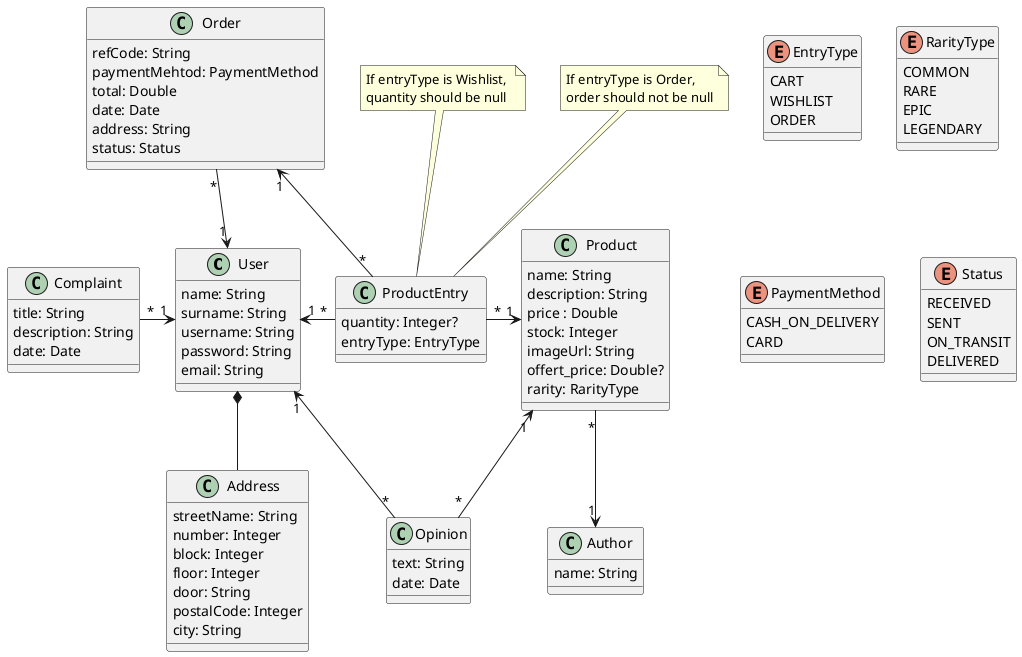 @startuml Acme NFT

class User {
    name: String
    surname: String
    username: String
    password: String
    email: String
}

class ProductEntry {
    quantity: Integer?
    entryType: EntryType
}

note top of ProductEntry
    If entryType is Wishlist, 
    quantity should be null
endnote

note top of ProductEntry
    If entryType is Order, 
    order should not be null
endnote

enum EntryType {
    CART
    WISHLIST
    ORDER

}

class Address {
    streetName: String
    number: Integer
    block: Integer
    floor: Integer
    door: String
    postalCode: Integer
    city: String
}

enum RarityType {
    COMMON
    RARE
    EPIC
    LEGENDARY
}

class Product {
    name: String
    description: String
    price : Double
    stock: Integer
    imageUrl: String
    offert_price: Double?
    rarity: RarityType
}


class Author {
    name: String
}

class Order {
    refCode: String
    paymentMehtod: PaymentMethod
    total: Double
    date: Date
    address: String
    status: Status
}

enum PaymentMethod{
    CASH_ON_DELIVERY
    CARD
}

enum Status {
    RECEIVED
    SENT
    ON_TRANSIT
    DELIVERED
}

class Opinion{
    text: String
    date: Date
}

class Complaint {
    title: String
    description: String
    date: Date
}


User *-- Address
Product "*" -d-> "1" Author
User "1" <- "*" ProductEntry
ProductEntry "*" -> "1" Product
Order "1" <-d- "*" ProductEntry
User "1" <-u- "*" Order
Product "1" <-d- "*" Opinion
Opinion "*" -> "1" User
User "1" <-l- "*" Complaint

@enduml